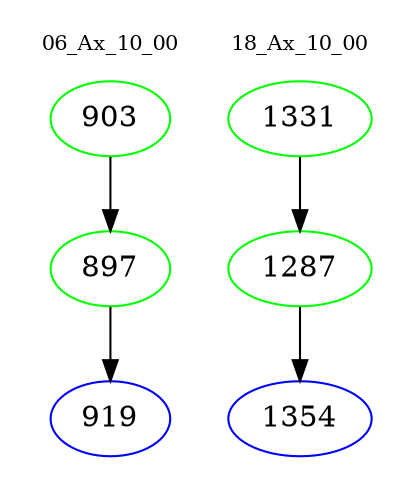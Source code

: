 digraph{
subgraph cluster_0 {
color = white
label = "06_Ax_10_00";
fontsize=10;
T0_903 [label="903", color="green"]
T0_903 -> T0_897 [color="black"]
T0_897 [label="897", color="green"]
T0_897 -> T0_919 [color="black"]
T0_919 [label="919", color="blue"]
}
subgraph cluster_1 {
color = white
label = "18_Ax_10_00";
fontsize=10;
T1_1331 [label="1331", color="green"]
T1_1331 -> T1_1287 [color="black"]
T1_1287 [label="1287", color="green"]
T1_1287 -> T1_1354 [color="black"]
T1_1354 [label="1354", color="blue"]
}
}
